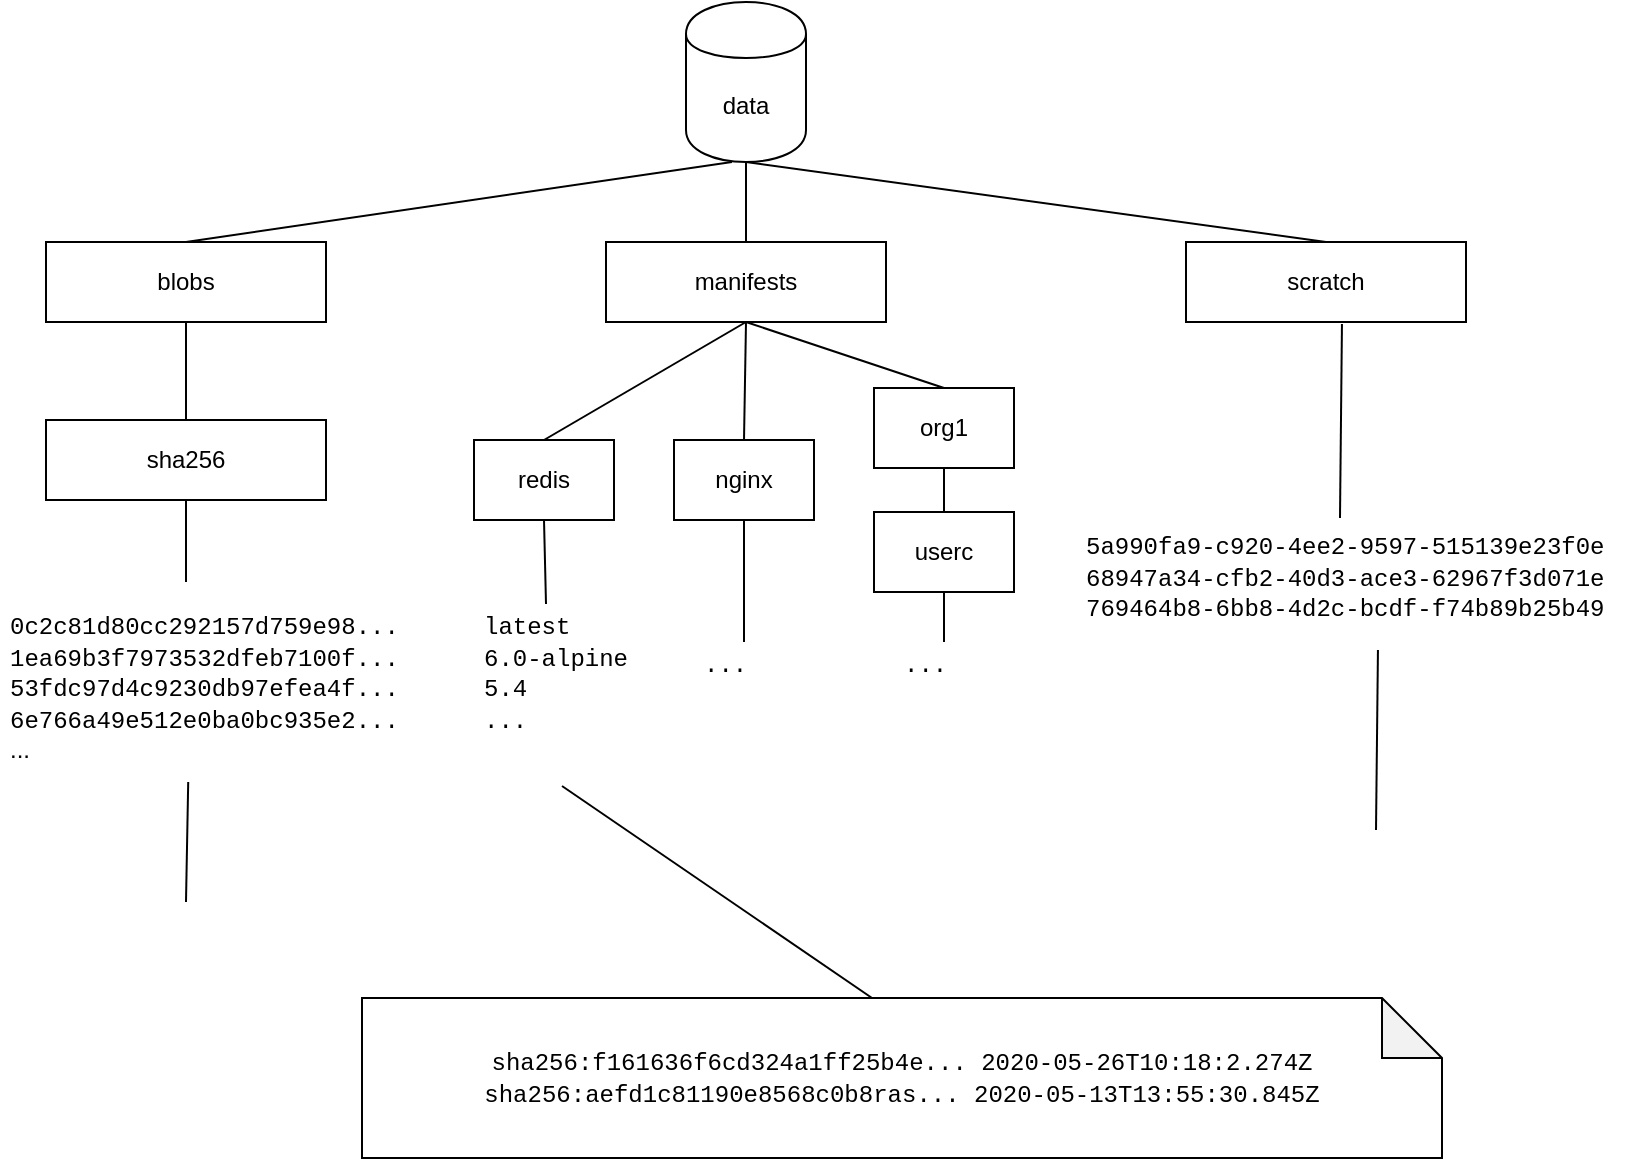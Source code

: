 <mxfile version="13.1.14" type="device"><diagram id="e5mPS-1mrJXQE0FzBHxj" name="Page-1"><mxGraphModel dx="1992" dy="767" grid="1" gridSize="10" guides="1" tooltips="1" connect="1" arrows="1" fold="1" page="1" pageScale="1" pageWidth="827" pageHeight="1169" math="0" shadow="0"><root><mxCell id="0"/><mxCell id="1" parent="0"/><mxCell id="YvnpFnQVxFGdoDGuDg7F-1" value="data" style="shape=cylinder;whiteSpace=wrap;html=1;boundedLbl=1;backgroundOutline=1;" vertex="1" parent="1"><mxGeometry x="370" y="60" width="60" height="80" as="geometry"/></mxCell><mxCell id="YvnpFnQVxFGdoDGuDg7F-2" value="blobs" style="rounded=0;whiteSpace=wrap;html=1;" vertex="1" parent="1"><mxGeometry x="50" y="180" width="140" height="40" as="geometry"/></mxCell><mxCell id="YvnpFnQVxFGdoDGuDg7F-5" value="&lt;div&gt;&lt;font face=&quot;Courier New&quot;&gt;&lt;br&gt;&lt;/font&gt;&lt;/div&gt;&lt;div&gt;&lt;font face=&quot;Courier New&quot;&gt;0c2c81d80cc292157d759e98...&lt;/font&gt;&lt;/div&gt;&lt;div&gt;&lt;font face=&quot;Courier New&quot;&gt;1ea69b3f7973532dfeb7100f...&lt;/font&gt;&lt;/div&gt;&lt;div&gt;&lt;font face=&quot;Courier New&quot;&gt;53fdc97d4c9230db97efea4f...&lt;/font&gt;&lt;/div&gt;&lt;div&gt;&lt;font face=&quot;Courier New&quot;&gt;6e766a49e512e0ba0bc935e2...&lt;/font&gt;&lt;br&gt;&lt;/div&gt;&lt;div&gt;...&lt;br&gt;&lt;/div&gt;" style="text;html=1;strokeColor=none;fillColor=none;spacing=5;spacingTop=-20;whiteSpace=wrap;overflow=hidden;rounded=0;" vertex="1" parent="1"><mxGeometry x="27" y="360" width="223" height="90" as="geometry"/></mxCell><mxCell id="YvnpFnQVxFGdoDGuDg7F-7" value="sha256" style="rounded=0;whiteSpace=wrap;html=1;" vertex="1" parent="1"><mxGeometry x="50" y="269" width="140" height="40" as="geometry"/></mxCell><mxCell id="YvnpFnQVxFGdoDGuDg7F-8" value="manifests" style="rounded=0;whiteSpace=wrap;html=1;" vertex="1" parent="1"><mxGeometry x="330" y="180" width="140" height="40" as="geometry"/></mxCell><mxCell id="YvnpFnQVxFGdoDGuDg7F-10" value="redis" style="rounded=0;whiteSpace=wrap;html=1;" vertex="1" parent="1"><mxGeometry x="264" y="279" width="70" height="40" as="geometry"/></mxCell><mxCell id="YvnpFnQVxFGdoDGuDg7F-11" value="org1" style="rounded=0;whiteSpace=wrap;html=1;" vertex="1" parent="1"><mxGeometry x="464" y="253" width="70" height="40" as="geometry"/></mxCell><mxCell id="YvnpFnQVxFGdoDGuDg7F-12" value="nginx" style="rounded=0;whiteSpace=wrap;html=1;" vertex="1" parent="1"><mxGeometry x="364" y="279" width="70" height="40" as="geometry"/></mxCell><mxCell id="YvnpFnQVxFGdoDGuDg7F-13" value="userc" style="rounded=0;whiteSpace=wrap;html=1;" vertex="1" parent="1"><mxGeometry x="464" y="315" width="70" height="40" as="geometry"/></mxCell><mxCell id="YvnpFnQVxFGdoDGuDg7F-14" value="scratch" style="rounded=0;whiteSpace=wrap;html=1;" vertex="1" parent="1"><mxGeometry x="620" y="180" width="140" height="40" as="geometry"/></mxCell><mxCell id="YvnpFnQVxFGdoDGuDg7F-15" value="&lt;div&gt;&lt;font face=&quot;Courier New&quot;&gt;&lt;br&gt;&lt;/font&gt;&lt;/div&gt;&lt;div&gt;&lt;font face=&quot;Courier New&quot;&gt;latest&lt;/font&gt;&lt;/div&gt;&lt;div&gt;&lt;font face=&quot;Courier New&quot;&gt;6.0-alpine&lt;/font&gt;&lt;/div&gt;&lt;div&gt;&lt;font face=&quot;Courier New&quot;&gt;5.4&lt;/font&gt;&lt;/div&gt;&lt;div&gt;&lt;font face=&quot;Courier New&quot;&gt;...&lt;br&gt;&lt;/font&gt;&lt;/div&gt;" style="text;html=1;strokeColor=none;fillColor=none;spacing=5;spacingTop=-20;whiteSpace=wrap;overflow=hidden;rounded=0;" vertex="1" parent="1"><mxGeometry x="264" y="360" width="100" height="90" as="geometry"/></mxCell><mxCell id="YvnpFnQVxFGdoDGuDg7F-17" value="&lt;div&gt;&lt;font face=&quot;Courier New&quot;&gt;&lt;br&gt;&lt;/font&gt;&lt;/div&gt;&lt;div&gt;&lt;font face=&quot;Courier New&quot;&gt;5a990fa9-c920-4ee2-9597-515139e23f0e&lt;/font&gt;&lt;/div&gt;&lt;div&gt;&lt;font face=&quot;Courier New&quot;&gt;68947a34-cfb2-40d3-ace3-62967f3d071e&lt;/font&gt;&lt;/div&gt;&lt;div&gt;&lt;font face=&quot;Courier New&quot;&gt;769464b8-6bb8-4d2c-bcdf-f74b89b25b49&lt;/font&gt;&lt;/div&gt;&lt;div&gt;&lt;font face=&quot;Courier New&quot;&gt;&lt;br&gt;&lt;/font&gt;&lt;/div&gt;" style="text;html=1;strokeColor=none;fillColor=none;spacing=5;spacingTop=-20;whiteSpace=wrap;overflow=hidden;rounded=0;" vertex="1" parent="1"><mxGeometry x="565" y="320" width="275" height="60" as="geometry"/></mxCell><mxCell id="YvnpFnQVxFGdoDGuDg7F-20" value="&lt;font face=&quot;Courier New&quot;&gt;sha256:f161636f6cd324a1ff25b4e... 2020-05-26T10:18:2.274Z&lt;br&gt;sha256:aefd1c81190e8568c0b8ras... 2020-05-13T13:55:30.845Z&lt;/font&gt;" style="shape=note;whiteSpace=wrap;html=1;backgroundOutline=1;darkOpacity=0.05;" vertex="1" parent="1"><mxGeometry x="208" y="558" width="540" height="80" as="geometry"/></mxCell><mxCell id="YvnpFnQVxFGdoDGuDg7F-21" value="" style="endArrow=none;html=1;entryX=0.383;entryY=1;entryDx=0;entryDy=0;entryPerimeter=0;exitX=0.5;exitY=0;exitDx=0;exitDy=0;" edge="1" parent="1" source="YvnpFnQVxFGdoDGuDg7F-2" target="YvnpFnQVxFGdoDGuDg7F-1"><mxGeometry width="50" height="50" relative="1" as="geometry"><mxPoint x="800" y="420" as="sourcePoint"/><mxPoint x="850" y="370" as="targetPoint"/></mxGeometry></mxCell><mxCell id="YvnpFnQVxFGdoDGuDg7F-22" value="" style="endArrow=none;html=1;entryX=0.5;entryY=1;entryDx=0;entryDy=0;exitX=0.5;exitY=0;exitDx=0;exitDy=0;" edge="1" parent="1" source="YvnpFnQVxFGdoDGuDg7F-8" target="YvnpFnQVxFGdoDGuDg7F-1"><mxGeometry width="50" height="50" relative="1" as="geometry"><mxPoint x="800" y="420" as="sourcePoint"/><mxPoint x="850" y="370" as="targetPoint"/></mxGeometry></mxCell><mxCell id="YvnpFnQVxFGdoDGuDg7F-24" value="" style="endArrow=none;html=1;entryX=0.5;entryY=1;entryDx=0;entryDy=0;exitX=0.5;exitY=0;exitDx=0;exitDy=0;" edge="1" parent="1" source="YvnpFnQVxFGdoDGuDg7F-14" target="YvnpFnQVxFGdoDGuDg7F-1"><mxGeometry width="50" height="50" relative="1" as="geometry"><mxPoint x="800" y="420" as="sourcePoint"/><mxPoint x="850" y="370" as="targetPoint"/></mxGeometry></mxCell><mxCell id="YvnpFnQVxFGdoDGuDg7F-26" value="" style="endArrow=none;html=1;entryX=0.557;entryY=1.025;entryDx=0;entryDy=0;entryPerimeter=0;exitX=0.48;exitY=-0.033;exitDx=0;exitDy=0;exitPerimeter=0;" edge="1" parent="1" source="YvnpFnQVxFGdoDGuDg7F-17" target="YvnpFnQVxFGdoDGuDg7F-14"><mxGeometry width="50" height="50" relative="1" as="geometry"><mxPoint x="800" y="420" as="sourcePoint"/><mxPoint x="850" y="370" as="targetPoint"/></mxGeometry></mxCell><mxCell id="YvnpFnQVxFGdoDGuDg7F-27" value="" style="endArrow=none;html=1;entryX=0.5;entryY=1;entryDx=0;entryDy=0;exitX=0.5;exitY=0;exitDx=0;exitDy=0;" edge="1" parent="1" source="YvnpFnQVxFGdoDGuDg7F-10" target="YvnpFnQVxFGdoDGuDg7F-8"><mxGeometry width="50" height="50" relative="1" as="geometry"><mxPoint x="800" y="420" as="sourcePoint"/><mxPoint x="850" y="370" as="targetPoint"/></mxGeometry></mxCell><mxCell id="YvnpFnQVxFGdoDGuDg7F-28" value="" style="endArrow=none;html=1;entryX=0.5;entryY=1;entryDx=0;entryDy=0;exitX=0.5;exitY=0;exitDx=0;exitDy=0;" edge="1" parent="1" source="YvnpFnQVxFGdoDGuDg7F-7" target="YvnpFnQVxFGdoDGuDg7F-2"><mxGeometry width="50" height="50" relative="1" as="geometry"><mxPoint x="800" y="420" as="sourcePoint"/><mxPoint x="850" y="370" as="targetPoint"/></mxGeometry></mxCell><mxCell id="YvnpFnQVxFGdoDGuDg7F-29" value="" style="endArrow=none;html=1;entryX=0.5;entryY=1;entryDx=0;entryDy=0;" edge="1" parent="1" target="YvnpFnQVxFGdoDGuDg7F-7"><mxGeometry width="50" height="50" relative="1" as="geometry"><mxPoint x="120" y="350" as="sourcePoint"/><mxPoint x="850" y="370" as="targetPoint"/></mxGeometry></mxCell><mxCell id="YvnpFnQVxFGdoDGuDg7F-30" value="" style="endArrow=none;html=1;entryX=0.5;entryY=1;entryDx=0;entryDy=0;exitX=0.5;exitY=0;exitDx=0;exitDy=0;" edge="1" parent="1" source="YvnpFnQVxFGdoDGuDg7F-12" target="YvnpFnQVxFGdoDGuDg7F-8"><mxGeometry width="50" height="50" relative="1" as="geometry"><mxPoint x="770" y="420" as="sourcePoint"/><mxPoint x="820" y="370" as="targetPoint"/></mxGeometry></mxCell><mxCell id="YvnpFnQVxFGdoDGuDg7F-31" value="" style="endArrow=none;html=1;entryX=0.5;entryY=1;entryDx=0;entryDy=0;exitX=0.5;exitY=0;exitDx=0;exitDy=0;" edge="1" parent="1" source="YvnpFnQVxFGdoDGuDg7F-11" target="YvnpFnQVxFGdoDGuDg7F-8"><mxGeometry width="50" height="50" relative="1" as="geometry"><mxPoint x="770" y="420" as="sourcePoint"/><mxPoint x="820" y="370" as="targetPoint"/></mxGeometry></mxCell><mxCell id="YvnpFnQVxFGdoDGuDg7F-32" value="" style="endArrow=none;html=1;entryX=0.5;entryY=1;entryDx=0;entryDy=0;exitX=0.5;exitY=0;exitDx=0;exitDy=0;" edge="1" parent="1" source="YvnpFnQVxFGdoDGuDg7F-13" target="YvnpFnQVxFGdoDGuDg7F-11"><mxGeometry width="50" height="50" relative="1" as="geometry"><mxPoint x="770" y="420" as="sourcePoint"/><mxPoint x="820" y="370" as="targetPoint"/></mxGeometry></mxCell><mxCell id="YvnpFnQVxFGdoDGuDg7F-33" value="" style="endArrow=none;html=1;entryX=0.5;entryY=1;entryDx=0;entryDy=0;exitX=0.36;exitY=0.011;exitDx=0;exitDy=0;exitPerimeter=0;" edge="1" parent="1" source="YvnpFnQVxFGdoDGuDg7F-15" target="YvnpFnQVxFGdoDGuDg7F-10"><mxGeometry width="50" height="50" relative="1" as="geometry"><mxPoint x="770" y="420" as="sourcePoint"/><mxPoint x="820" y="370" as="targetPoint"/></mxGeometry></mxCell><mxCell id="YvnpFnQVxFGdoDGuDg7F-34" value="&lt;br&gt;&lt;div&gt;&lt;font face=&quot;Courier New&quot;&gt;...&lt;br&gt;&lt;/font&gt;&lt;/div&gt;" style="text;html=1;strokeColor=none;fillColor=none;spacing=5;spacingTop=-20;whiteSpace=wrap;overflow=hidden;rounded=0;" vertex="1" parent="1"><mxGeometry x="374" y="380" width="50" height="40" as="geometry"/></mxCell><mxCell id="YvnpFnQVxFGdoDGuDg7F-35" value="&lt;br&gt;&lt;div&gt;&lt;font face=&quot;Courier New&quot;&gt;...&lt;br&gt;&lt;/font&gt;&lt;/div&gt;" style="text;html=1;strokeColor=none;fillColor=none;spacing=5;spacingTop=-20;whiteSpace=wrap;overflow=hidden;rounded=0;" vertex="1" parent="1"><mxGeometry x="474" y="380" width="50" height="40" as="geometry"/></mxCell><mxCell id="YvnpFnQVxFGdoDGuDg7F-36" value="" style="endArrow=none;html=1;entryX=0.5;entryY=1;entryDx=0;entryDy=0;exitX=0.5;exitY=0;exitDx=0;exitDy=0;" edge="1" parent="1" source="YvnpFnQVxFGdoDGuDg7F-34" target="YvnpFnQVxFGdoDGuDg7F-12"><mxGeometry width="50" height="50" relative="1" as="geometry"><mxPoint x="750" y="420" as="sourcePoint"/><mxPoint x="800" y="370" as="targetPoint"/></mxGeometry></mxCell><mxCell id="YvnpFnQVxFGdoDGuDg7F-37" value="" style="endArrow=none;html=1;entryX=0.5;entryY=1;entryDx=0;entryDy=0;" edge="1" parent="1" source="YvnpFnQVxFGdoDGuDg7F-35" target="YvnpFnQVxFGdoDGuDg7F-13"><mxGeometry width="50" height="50" relative="1" as="geometry"><mxPoint x="750" y="420" as="sourcePoint"/><mxPoint x="800" y="370" as="targetPoint"/></mxGeometry></mxCell><mxCell id="YvnpFnQVxFGdoDGuDg7F-38" value="" style="endArrow=none;html=1;exitX=0;exitY=0;exitDx=255;exitDy=0;exitPerimeter=0;entryX=0.44;entryY=1.022;entryDx=0;entryDy=0;entryPerimeter=0;" edge="1" parent="1" source="YvnpFnQVxFGdoDGuDg7F-20" target="YvnpFnQVxFGdoDGuDg7F-15"><mxGeometry width="50" height="50" relative="1" as="geometry"><mxPoint x="750" y="420" as="sourcePoint"/><mxPoint x="800" y="370" as="targetPoint"/></mxGeometry></mxCell><mxCell id="YvnpFnQVxFGdoDGuDg7F-39" value="" style="shape=image;html=1;verticalAlign=top;verticalLabelPosition=bottom;labelBackgroundColor=#ffffff;imageAspect=0;aspect=fixed;image=https://cdn0.iconfinder.com/data/icons/octicons/1024/file-binary-128.png" vertex="1" parent="1"><mxGeometry x="95" y="510" width="50" height="50" as="geometry"/></mxCell><mxCell id="YvnpFnQVxFGdoDGuDg7F-40" value="" style="endArrow=none;html=1;exitX=0.5;exitY=0;exitDx=0;exitDy=0;entryX=0.422;entryY=1;entryDx=0;entryDy=0;entryPerimeter=0;" edge="1" parent="1" source="YvnpFnQVxFGdoDGuDg7F-39" target="YvnpFnQVxFGdoDGuDg7F-5"><mxGeometry width="50" height="50" relative="1" as="geometry"><mxPoint x="190" y="600" as="sourcePoint"/><mxPoint x="800" y="370" as="targetPoint"/></mxGeometry></mxCell><mxCell id="YvnpFnQVxFGdoDGuDg7F-41" value="" style="shape=image;html=1;verticalAlign=top;verticalLabelPosition=bottom;labelBackgroundColor=#ffffff;imageAspect=0;aspect=fixed;image=https://cdn0.iconfinder.com/data/icons/octicons/1024/file-binary-128.png" vertex="1" parent="1"><mxGeometry x="690" y="474" width="50" height="50" as="geometry"/></mxCell><mxCell id="YvnpFnQVxFGdoDGuDg7F-42" value="" style="endArrow=none;html=1;exitX=0.5;exitY=0;exitDx=0;exitDy=0;entryX=0.549;entryY=1.067;entryDx=0;entryDy=0;entryPerimeter=0;" edge="1" parent="1" source="YvnpFnQVxFGdoDGuDg7F-41" target="YvnpFnQVxFGdoDGuDg7F-17"><mxGeometry width="50" height="50" relative="1" as="geometry"><mxPoint x="750" y="420" as="sourcePoint"/><mxPoint x="712" y="380" as="targetPoint"/></mxGeometry></mxCell></root></mxGraphModel></diagram></mxfile>